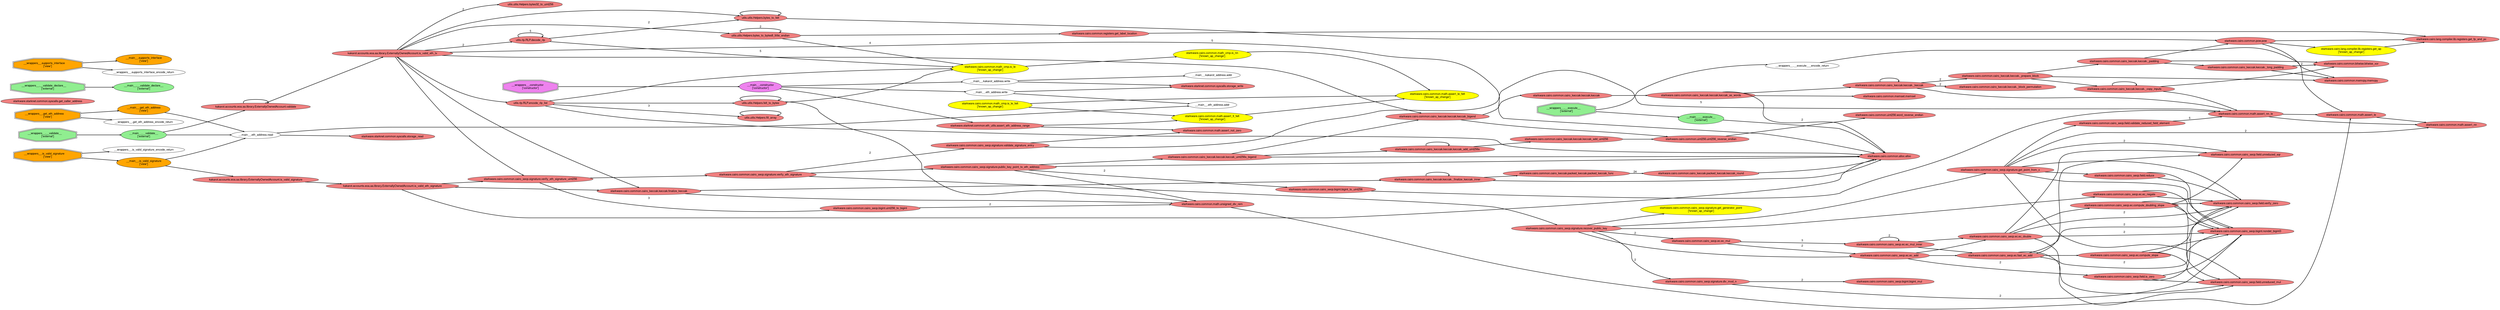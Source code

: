 // Call flow graph
digraph externally_owned_account {
	graph [fontname="Helvetica,Arial,sans-serif" fontsize=20 layout=dot newrank=true rankdir=LR]
	node [fontname="Helvetica,Arial,sans-serif" pencolor="#00000044" shape="rect, plaintext" style=filled]
	edge [arrowsize=0.5 fontname="Helvetica,Arial,sans-serif" labeldistance=3 labelfontcolor="#00000080" penwidth=2]
	0 [label="starkware.cairo.common.alloc.alloc" color="" fillcolor=lightcoral shape=oval style=filled]
	3 [label="starkware.cairo.common.memcpy.memcpy" color="" fillcolor=lightcoral shape=oval style=filled]
	18 [label="starkware.cairo.lang.compiler.lib.registers.get_fp_and_pc" color="" fillcolor=lightcoral shape=oval style=filled]
	19 [label="starkware.cairo.lang.compiler.lib.registers.get_ap\l['known_ap_change']" color="" fillcolor=yellow shape=oval style=filled]
	24 [label="starkware.cairo.common.math.assert_not_zero" color="" fillcolor=lightcoral shape=oval style=filled]
	29 [label="starkware.cairo.common.math.assert_nn" color="" fillcolor=lightcoral shape=oval style=filled]
	33 [label="starkware.cairo.common.math.assert_le" color="" fillcolor=lightcoral shape=oval style=filled]
	38 [label="starkware.cairo.common.math.assert_nn_le" color="" fillcolor=lightcoral shape=oval style=filled]
	47 [label="starkware.cairo.common.math.assert_le_felt\l['known_ap_change']" color="" fillcolor=yellow shape=oval style=filled]
	92 [label="starkware.cairo.common.math.assert_lt_felt\l['known_ap_change']" color="" fillcolor=yellow shape=oval style=filled]
	103 [label="starkware.cairo.common.math.unsigned_div_rem" color="" fillcolor=lightcoral shape=oval style=filled]
	118 [label="starkware.starknet.common.syscalls.get_caller_address" color="" fillcolor=lightcoral shape=oval style=filled]
	125 [label="starkware.starknet.common.syscalls.storage_read" color="" fillcolor=lightcoral shape=oval style=filled]
	133 [label="starkware.starknet.common.syscalls.storage_write" color="" fillcolor=lightcoral shape=oval style=filled]
	141 [label="starkware.starknet.common.eth_utils.assert_eth_address_range" color="" fillcolor=lightcoral shape=oval style=filled]
	152 [label="starkware.cairo.common.math_cmp.is_nn\l['known_ap_change']" color="" fillcolor=yellow shape=oval style=filled]
	185 [label="starkware.cairo.common.math_cmp.is_le\l['known_ap_change']" color="" fillcolor=yellow shape=oval style=filled]
	190 [label="starkware.cairo.common.math_cmp.is_le_felt\l['known_ap_change']" color="" fillcolor=yellow shape=oval style=filled]
	210 [label="starkware.cairo.common.bitwise.bitwise_xor" color="" fillcolor=lightcoral shape=oval style=filled]
	216 [label="starkware.cairo.common.registers.get_label_location" color="" fillcolor=lightcoral shape=oval style=filled]
	222 [label="starkware.cairo.common.cairo_keccak.packed_keccak.keccak_round" color="" fillcolor=lightcoral shape=oval style=filled]
	1024 [label="starkware.cairo.common.cairo_keccak.packed_keccak.packed_keccak_func" color="" fillcolor=lightcoral shape=oval style=filled]
	1123 [label="starkware.cairo.common.memset.memset" color="" fillcolor=lightcoral shape=oval style=filled]
	1134 [label="starkware.cairo.common.pow.pow" color="" fillcolor=lightcoral shape=oval style=filled]
	1177 [label="starkware.cairo.common.uint256.word_reverse_endian" color="" fillcolor=lightcoral shape=oval style=filled]
	1218 [label="starkware.cairo.common.uint256.uint256_reverse_endian" color="" fillcolor=lightcoral shape=oval style=filled]
	1230 [label="starkware.cairo.common.cairo_keccak.keccak.keccak_uint256s_bigend" color="" fillcolor=lightcoral shape=oval style=filled]
	1253 [label="starkware.cairo.common.cairo_keccak.keccak.keccak_add_uint256" color="" fillcolor=lightcoral shape=oval style=filled]
	1283 [label="starkware.cairo.common.cairo_keccak.keccak.keccak_add_uint256s" color="" fillcolor=lightcoral shape=oval style=filled]
	1305 [label="starkware.cairo.common.cairo_keccak.keccak.keccak" color="" fillcolor=lightcoral shape=oval style=filled]
	1326 [label="starkware.cairo.common.cairo_keccak.keccak.keccak_bigend" color="" fillcolor=lightcoral shape=oval style=filled]
	1344 [label="starkware.cairo.common.cairo_keccak.keccak.keccak_as_words" color="" fillcolor=lightcoral shape=oval style=filled]
	1365 [label="starkware.cairo.common.cairo_keccak.keccak._prepare_block" color="" fillcolor=lightcoral shape=oval style=filled]
	1411 [label="starkware.cairo.common.cairo_keccak.keccak._copy_inputs" color="" fillcolor=lightcoral shape=oval style=filled]
	1448 [label="starkware.cairo.common.cairo_keccak.keccak._padding" color="" fillcolor=lightcoral shape=oval style=filled]
	1486 [label="starkware.cairo.common.cairo_keccak.keccak._long_padding" color="" fillcolor=lightcoral shape=oval style=filled]
	1528 [label="starkware.cairo.common.cairo_keccak.keccak._block_permutation" color="" fillcolor=lightcoral shape=oval style=filled]
	1531 [label="starkware.cairo.common.cairo_keccak.keccak._keccak" color="" fillcolor=lightcoral shape=oval style=filled]
	1581 [label="starkware.cairo.common.cairo_keccak.keccak.finalize_keccak" color="" fillcolor=lightcoral shape=oval style=filled]
	1606 [label="starkware.cairo.common.cairo_keccak.keccak._finalize_keccak_inner" color="" fillcolor=lightcoral shape=oval style=filled]
	1703 [label="starkware.cairo.common.cairo_secp.bigint.bigint_mul" color="" fillcolor=lightcoral shape=oval style=filled]
	1717 [label="starkware.cairo.common.cairo_secp.bigint.nondet_bigint3" color="" fillcolor=lightcoral shape=oval style=filled]
	1729 [label="starkware.cairo.common.cairo_secp.bigint.bigint_to_uint256" color="" fillcolor=lightcoral shape=oval style=filled]
	1751 [label="starkware.cairo.common.cairo_secp.bigint.uint256_to_bigint" color="" fillcolor=lightcoral shape=oval style=filled]
	1770 [label="starkware.cairo.common.cairo_secp.field.unreduced_mul" color="" fillcolor=lightcoral shape=oval style=filled]
	1790 [label="starkware.cairo.common.cairo_secp.field.unreduced_sqr" color="" fillcolor=lightcoral shape=oval style=filled]
	1806 [label="starkware.cairo.common.cairo_secp.field.verify_zero" color="" fillcolor=lightcoral shape=oval style=filled]
	1829 [label="starkware.cairo.common.cairo_secp.field.is_zero" color="" fillcolor=lightcoral shape=oval style=filled]
	1865 [label="starkware.cairo.common.cairo_secp.field.reduce" color="" fillcolor=lightcoral shape=oval style=filled]
	1878 [label="starkware.cairo.common.cairo_secp.field.validate_reduced_field_element" color="" fillcolor=lightcoral shape=oval style=filled]
	1918 [label="starkware.cairo.common.cairo_secp.ec.ec_negate" color="" fillcolor=lightcoral shape=oval style=filled]
	1934 [label="starkware.cairo.common.cairo_secp.ec.compute_doubling_slope" color="" fillcolor=lightcoral shape=oval style=filled]
	1978 [label="starkware.cairo.common.cairo_secp.ec.compute_slope" color="" fillcolor=lightcoral shape=oval style=filled]
	2002 [label="starkware.cairo.common.cairo_secp.ec.ec_double" color="" fillcolor=lightcoral shape=oval style=filled]
	2075 [label="starkware.cairo.common.cairo_secp.ec.fast_ec_add" color="" fillcolor=lightcoral shape=oval style=filled]
	2162 [label="starkware.cairo.common.cairo_secp.ec.ec_add" color="" fillcolor=lightcoral shape=oval style=filled]
	2218 [label="starkware.cairo.common.cairo_secp.ec.ec_mul_inner" color="" fillcolor=lightcoral shape=oval style=filled]
	2319 [label="starkware.cairo.common.cairo_secp.ec.ec_mul" color="" fillcolor=lightcoral shape=oval style=filled]
	2399 [label="starkware.cairo.common.cairo_secp.signature.get_generator_point\l['known_ap_change']" color="" fillcolor=yellow shape=oval style=filled]
	2412 [label="starkware.cairo.common.cairo_secp.signature.div_mod_n" color="" fillcolor=lightcoral shape=oval style=filled]
	2477 [label="starkware.cairo.common.cairo_secp.signature.validate_signature_entry" color="" fillcolor=lightcoral shape=oval style=filled]
	2526 [label="starkware.cairo.common.cairo_secp.signature.public_key_point_to_eth_address" color="" fillcolor=lightcoral shape=oval style=filled]
	2569 [label="starkware.cairo.common.cairo_secp.signature.get_point_from_x" color="" fillcolor=lightcoral shape=oval style=filled]
	2635 [label="starkware.cairo.common.cairo_secp.signature.recover_public_key" color="" fillcolor=lightcoral shape=oval style=filled]
	2721 [label="starkware.cairo.common.cairo_secp.signature.verify_eth_signature" color="" fillcolor=lightcoral shape=oval style=filled]
	2762 [label="starkware.cairo.common.cairo_secp.signature.verify_eth_signature_uint256" color="" fillcolor=lightcoral shape=oval style=filled]
	2794 [label="utils.utils.Helpers.bytes32_to_uint256" color="" fillcolor=lightcoral shape=oval style=filled]
	2917 [label="utils.utils.Helpers.fill_array" color="" fillcolor=lightcoral shape=oval style=filled]
	2931 [label="utils.utils.Helpers.bytes_to_bytes8_little_endian" color="" fillcolor=lightcoral shape=oval style=filled]
	3025 [label="utils.utils.Helpers.felt_to_bytes" color="" fillcolor=lightcoral shape=oval style=filled]
	3054 [label="utils.utils.Helpers.bytes_to_felt" color="" fillcolor=lightcoral shape=oval style=filled]
	3079 [label="utils.rlp.RLP.decode_rlp" color="" fillcolor=lightcoral shape=oval style=filled]
	3286 [label="utils.rlp.RLP.encode_rlp_list" color="" fillcolor=lightcoral shape=oval style=filled]
	3348 [label="kakarot.accounts.eoa.aa.library.ExternallyOwnedAccount.validate" color="" fillcolor=lightcoral shape=oval style=filled]
	3385 [label="kakarot.accounts.eoa.aa.library.ExternallyOwnedAccount.is_valid_eth_tx" color="" fillcolor=lightcoral shape=oval style=filled]
	3525 [label="kakarot.accounts.eoa.aa.library.ExternallyOwnedAccount.is_valid_eth_signature" color="" fillcolor=lightcoral shape=oval style=filled]
	3556 [label="kakarot.accounts.eoa.aa.library.ExternallyOwnedAccount.is_valid_signature" color="" fillcolor=lightcoral shape=oval style=filled]
	3573 [label="__main__.eth_address.addr" color="" fillcolor=white shape=oval style=solid]
	3578 [label="__main__.eth_address.read" color="" fillcolor=white shape=oval style=solid]
	3591 [label="__main__.eth_address.write" color="" fillcolor=white shape=oval style=solid]
	3603 [label="__main__.kakarot_address.addr" color="" fillcolor=white shape=oval style=solid]
	3608 [label="__main__.kakarot_address.write" color="" fillcolor=white shape=oval style=solid]
	3620 [label="__main__.constructor\l['constructor']" color="" fillcolor=violet shape=oval style=filled]
	3634 [label="__wrappers__.constructor\l['constructor']" color="" fillcolor=violet shape=doubleoctagon style=filled]
	3655 [label="__main__.__validate__\l['external']" color="" fillcolor=lightgreen shape=oval style=filled]
	3674 [label="__wrappers__.__validate__\l['external']" color="" fillcolor=lightgreen shape=doubleoctagon style=filled]
	3716 [label="__main__.__validate_declare__\l['external']" color="" fillcolor=lightgreen shape=oval style=filled]
	3725 [label="__wrappers__.__validate_declare__\l['external']" color="" fillcolor=lightgreen shape=doubleoctagon style=filled]
	3746 [label="__main__.__execute__\l['external']" color="" fillcolor=lightgreen shape=oval style=filled]
	3757 [label="__wrappers__.__execute___encode_return" color="" fillcolor=white shape=oval style=solid]
	3776 [label="__wrappers__.__execute__\l['external']" color="" fillcolor=lightgreen shape=doubleoctagon style=filled]
	3825 [label="__main__.get_eth_address\l['view']" color="" fillcolor=orange shape=oval style=filled]
	3831 [label="__wrappers__.get_eth_address_encode_return" color="" fillcolor=white shape=oval style=solid]
	3840 [label="__wrappers__.get_eth_address\l['view']" color="" fillcolor=orange shape=doubleoctagon style=filled]
	3857 [label="__main__.supports_interface\l['view']" color="" fillcolor=orange shape=oval style=filled]
	3873 [label="__wrappers__.supports_interface_encode_return" color="" fillcolor=white shape=oval style=solid]
	3882 [label="__wrappers__.supports_interface\l['view']" color="" fillcolor=orange shape=doubleoctagon style=filled]
	3902 [label="__main__.is_valid_signature\l['view']" color="" fillcolor=orange shape=oval style=filled]
	3921 [label="__wrappers__.is_valid_signature_encode_return" color="" fillcolor=white shape=oval style=solid]
	3930 [label="__wrappers__.is_valid_signature\l['view']" color="" fillcolor=orange shape=doubleoctagon style=filled]
	19 -> 18
	33 -> 29
	38 -> 29
	38 -> 33
	92 -> 47
	103 -> 33
	141 -> 92
	141 -> 24
	152 -> 47
	185 -> 152
	190 -> 47
	190 -> 92
	216 -> 18
	222 -> 0
	1024 -> 222 [label=24]
	1134 -> 19
	1134 -> 18
	1134 -> 33
	1218 -> 1177 [label=2]
	1230 -> 0
	1230 -> 1283
	1230 -> 1326
	1253 -> 1218
	1283 -> 1253
	1283 -> 1283
	1305 -> 1344
	1326 -> 1305
	1326 -> 1218
	1344 -> 0
	1344 -> 1123
	1344 -> 1531
	1365 -> 1411
	1365 -> 1448
	1365 -> 3
	1411 -> 38
	1411 -> 210
	1411 -> 1411
	1448 -> 1134
	1448 -> 210
	1448 -> 1486
	1486 -> 210 [label=2]
	1486 -> 3
	1531 -> 1365 [label=2]
	1531 -> 1528 [label=2]
	1531 -> 1531
	1531 -> 38
	1581 -> 103
	1581 -> 1606
	1606 -> 0
	1606 -> 1024
	1606 -> 1606
	1729 -> 38
	1751 -> 103 [label=2]
	1829 -> 1806 [label=2]
	1829 -> 1717
	1829 -> 1770
	1865 -> 1717
	1865 -> 1806
	1878 -> 38 [label=5]
	1918 -> 1717
	1918 -> 1806
	1934 -> 1717
	1934 -> 1790
	1934 -> 1770
	1934 -> 1806
	1978 -> 1717
	1978 -> 1770
	1978 -> 1806
	2002 -> 1934
	2002 -> 1790
	2002 -> 1717 [label=2]
	2002 -> 1806 [label=2]
	2002 -> 1770
	2075 -> 1978
	2075 -> 1790
	2075 -> 1717 [label=2]
	2075 -> 1806 [label=2]
	2075 -> 1770
	2162 -> 1829 [label=2]
	2162 -> 2075
	2162 -> 2002
	2218 -> 2002
	2218 -> 2218 [label=2]
	2218 -> 2075
	2319 -> 2218 [label=3]
	2319 -> 2162 [label=2]
	2412 -> 1717 [label=2]
	2412 -> 1703 [label=2]
	2477 -> 38 [label=5]
	2477 -> 24
	2526 -> 0
	2526 -> 1729 [label=2]
	2526 -> 1230
	2526 -> 103
	2569 -> 29 [label=2]
	2569 -> 1790 [label=2]
	2569 -> 1865
	2569 -> 1770
	2569 -> 1717
	2569 -> 1878
	2569 -> 1806
	2635 -> 2569
	2635 -> 2399
	2635 -> 2412 [label=2]
	2635 -> 2319 [label=2]
	2635 -> 1918
	2635 -> 2162
	2721 -> 2477 [label=2]
	2721 -> 2635
	2721 -> 2526
	2762 -> 1751 [label=3]
	2762 -> 2721
	2917 -> 2917
	2931 -> 185 [label=4]
	2931 -> 216
	2931 -> 2931 [label=2]
	3025 -> 103
	3025 -> 185
	3025 -> 3025
	3054 -> 1134
	3054 -> 3054
	3079 -> 185 [label=5]
	3079 -> 3079 [label=5]
	3079 -> 3054 [label=2]
	3286 -> 185
	3286 -> 0
	3286 -> 3025
	3286 -> 2917 [label=3]
	3348 -> 3385
	3348 -> 3348
	3385 -> 0 [label=5]
	3385 -> 3079 [label=2]
	3385 -> 3286
	3385 -> 2931
	3385 -> 1326
	3385 -> 3054
	3385 -> 2794 [label=2]
	3385 -> 2762
	3385 -> 1581
	3525 -> 0
	3525 -> 2762
	3525 -> 1581
	3556 -> 3525
	3578 -> 3573
	3578 -> 125
	3591 -> 3573
	3591 -> 133
	3608 -> 3603
	3608 -> 133
	3620 -> 141
	3620 -> 3591
	3620 -> 3608
	3634 -> 3620
	3655 -> 3578
	3655 -> 3348
	3674 -> 3655
	3725 -> 3716
	3746 -> 0
	3757 -> 3
	3776 -> 3746
	3776 -> 3757
	3825 -> 3578
	3840 -> 3825
	3840 -> 3831
	3882 -> 3857
	3882 -> 3873
	3902 -> 3578
	3902 -> 3556
	3930 -> 3902
	3930 -> 3921
}
